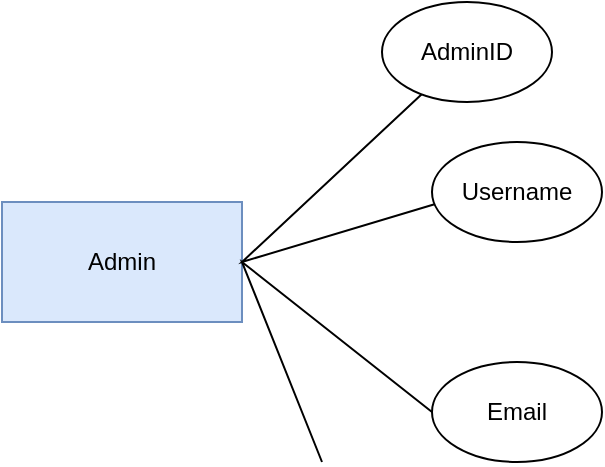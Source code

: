 <mxfile version="26.0.3">
  <diagram name="Page-1" id="Q62apn5PFXH0UE8WaQl7">
    <mxGraphModel dx="1004" dy="634" grid="1" gridSize="10" guides="1" tooltips="1" connect="1" arrows="1" fold="1" page="1" pageScale="1" pageWidth="827" pageHeight="1169" math="0" shadow="0">
      <root>
        <mxCell id="0" />
        <mxCell id="1" parent="0" />
        <mxCell id="XqkmF1jX6xaH4szpkVHV-1" value="Admin" style="rounded=0;whiteSpace=wrap;html=1;fillColor=#dae8fc;strokeColor=#6c8ebf;" vertex="1" parent="1">
          <mxGeometry x="80" y="280" width="120" height="60" as="geometry" />
        </mxCell>
        <mxCell id="XqkmF1jX6xaH4szpkVHV-2" value="" style="endArrow=none;html=1;rounded=0;exitX=0.059;exitY=0.6;exitDx=0;exitDy=0;exitPerimeter=0;" edge="1" parent="1" source="XqkmF1jX6xaH4szpkVHV-4" target="XqkmF1jX6xaH4szpkVHV-3">
          <mxGeometry width="50" height="50" relative="1" as="geometry">
            <mxPoint x="290" y="340" as="sourcePoint" />
            <mxPoint x="310" y="290" as="targetPoint" />
            <Array as="points">
              <mxPoint x="200" y="310" />
            </Array>
          </mxGeometry>
        </mxCell>
        <mxCell id="XqkmF1jX6xaH4szpkVHV-3" value="AdminID" style="ellipse;whiteSpace=wrap;html=1;" vertex="1" parent="1">
          <mxGeometry x="270" y="180" width="85" height="50" as="geometry" />
        </mxCell>
        <mxCell id="XqkmF1jX6xaH4szpkVHV-4" value="Username" style="ellipse;whiteSpace=wrap;html=1;" vertex="1" parent="1">
          <mxGeometry x="295" y="250" width="85" height="50" as="geometry" />
        </mxCell>
        <mxCell id="XqkmF1jX6xaH4szpkVHV-7" value="" style="endArrow=none;html=1;rounded=0;entryX=0;entryY=0.5;entryDx=0;entryDy=0;" edge="1" parent="1" target="XqkmF1jX6xaH4szpkVHV-8">
          <mxGeometry width="50" height="50" relative="1" as="geometry">
            <mxPoint x="240" y="410" as="sourcePoint" />
            <mxPoint x="280" y="220" as="targetPoint" />
            <Array as="points">
              <mxPoint x="200" y="310" />
            </Array>
          </mxGeometry>
        </mxCell>
        <mxCell id="XqkmF1jX6xaH4szpkVHV-8" value="Email" style="ellipse;whiteSpace=wrap;html=1;" vertex="1" parent="1">
          <mxGeometry x="295" y="360" width="85" height="50" as="geometry" />
        </mxCell>
      </root>
    </mxGraphModel>
  </diagram>
</mxfile>
